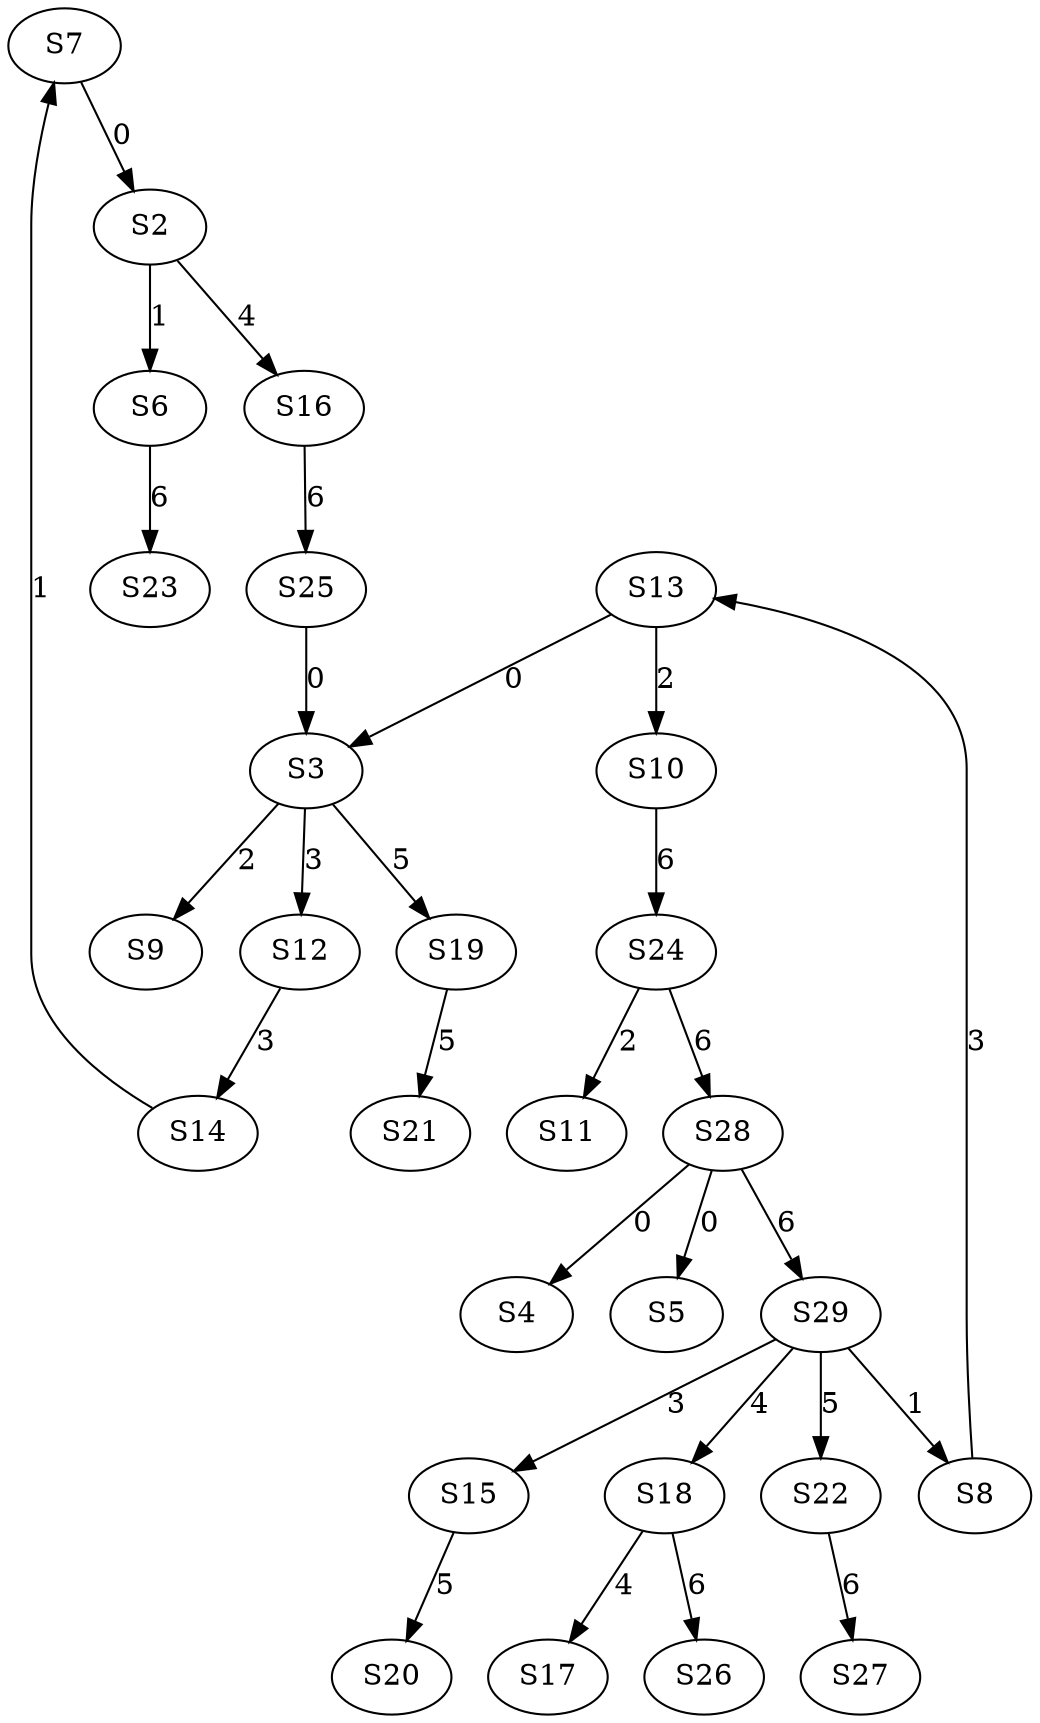 strict digraph {
	S7 -> S2 [ label = 0 ];
	S25 -> S3 [ label = 0 ];
	S28 -> S4 [ label = 0 ];
	S28 -> S5 [ label = 0 ];
	S2 -> S6 [ label = 1 ];
	S14 -> S7 [ label = 1 ];
	S29 -> S8 [ label = 1 ];
	S3 -> S9 [ label = 2 ];
	S13 -> S10 [ label = 2 ];
	S24 -> S11 [ label = 2 ];
	S3 -> S12 [ label = 3 ];
	S8 -> S13 [ label = 3 ];
	S12 -> S14 [ label = 3 ];
	S29 -> S15 [ label = 3 ];
	S2 -> S16 [ label = 4 ];
	S18 -> S17 [ label = 4 ];
	S29 -> S18 [ label = 4 ];
	S3 -> S19 [ label = 5 ];
	S15 -> S20 [ label = 5 ];
	S19 -> S21 [ label = 5 ];
	S29 -> S22 [ label = 5 ];
	S6 -> S23 [ label = 6 ];
	S10 -> S24 [ label = 6 ];
	S16 -> S25 [ label = 6 ];
	S18 -> S26 [ label = 6 ];
	S22 -> S27 [ label = 6 ];
	S24 -> S28 [ label = 6 ];
	S28 -> S29 [ label = 6 ];
	S13 -> S3 [ label = 0 ];
}